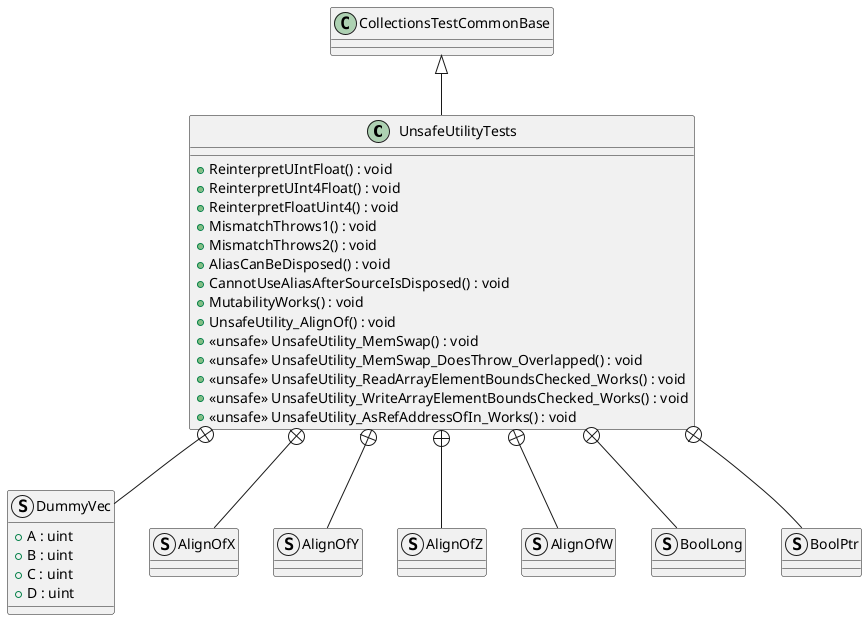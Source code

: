 @startuml
class UnsafeUtilityTests {
    + ReinterpretUIntFloat() : void
    + ReinterpretUInt4Float() : void
    + ReinterpretFloatUint4() : void
    + MismatchThrows1() : void
    + MismatchThrows2() : void
    + AliasCanBeDisposed() : void
    + CannotUseAliasAfterSourceIsDisposed() : void
    + MutabilityWorks() : void
    + UnsafeUtility_AlignOf() : void
    + <<unsafe>> UnsafeUtility_MemSwap() : void
    + <<unsafe>> UnsafeUtility_MemSwap_DoesThrow_Overlapped() : void
    + <<unsafe>> UnsafeUtility_ReadArrayElementBoundsChecked_Works() : void
    + <<unsafe>> UnsafeUtility_WriteArrayElementBoundsChecked_Works() : void
    + <<unsafe>> UnsafeUtility_AsRefAddressOfIn_Works() : void
}
struct DummyVec {
    + A : uint
    + B : uint
    + C : uint
    + D : uint
}
struct AlignOfX {
}
struct AlignOfY {
}
struct AlignOfZ {
}
struct AlignOfW {
}
struct BoolLong {
}
struct BoolPtr {
}
CollectionsTestCommonBase <|-- UnsafeUtilityTests
UnsafeUtilityTests +-- DummyVec
UnsafeUtilityTests +-- AlignOfX
UnsafeUtilityTests +-- AlignOfY
UnsafeUtilityTests +-- AlignOfZ
UnsafeUtilityTests +-- AlignOfW
UnsafeUtilityTests +-- BoolLong
UnsafeUtilityTests +-- BoolPtr
@enduml
